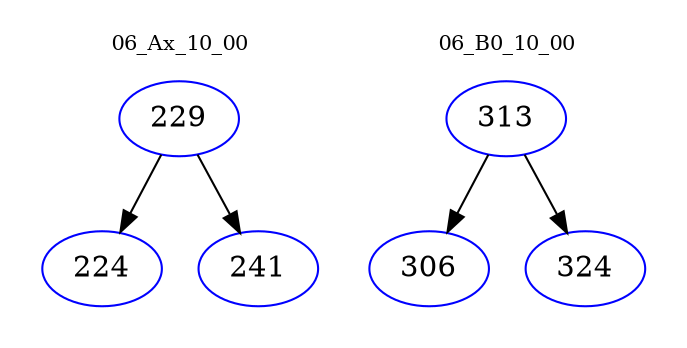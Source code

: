 digraph{
subgraph cluster_0 {
color = white
label = "06_Ax_10_00";
fontsize=10;
T0_229 [label="229", color="blue"]
T0_229 -> T0_224 [color="black"]
T0_224 [label="224", color="blue"]
T0_229 -> T0_241 [color="black"]
T0_241 [label="241", color="blue"]
}
subgraph cluster_1 {
color = white
label = "06_B0_10_00";
fontsize=10;
T1_313 [label="313", color="blue"]
T1_313 -> T1_306 [color="black"]
T1_306 [label="306", color="blue"]
T1_313 -> T1_324 [color="black"]
T1_324 [label="324", color="blue"]
}
}
